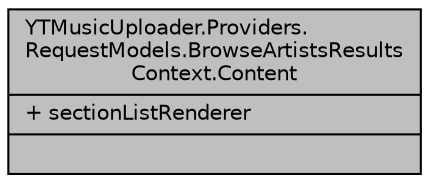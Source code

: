 digraph "YTMusicUploader.Providers.RequestModels.BrowseArtistsResultsContext.Content"
{
 // LATEX_PDF_SIZE
  edge [fontname="Helvetica",fontsize="10",labelfontname="Helvetica",labelfontsize="10"];
  node [fontname="Helvetica",fontsize="10",shape=record];
  Node1 [label="{YTMusicUploader.Providers.\lRequestModels.BrowseArtistsResults\lContext.Content\n|+ sectionListRenderer\l|}",height=0.2,width=0.4,color="black", fillcolor="grey75", style="filled", fontcolor="black",tooltip=" "];
}
